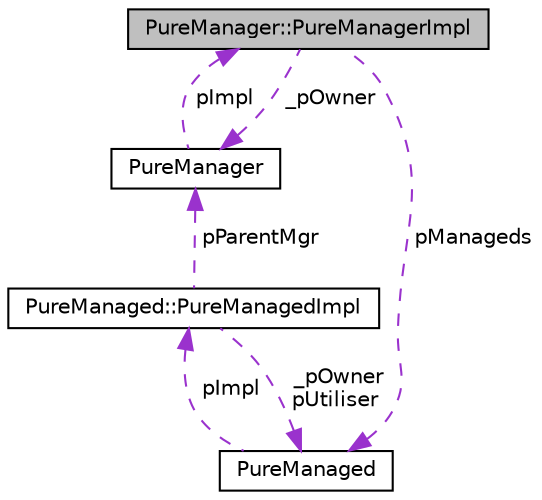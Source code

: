 digraph "PureManager::PureManagerImpl"
{
 // LATEX_PDF_SIZE
  edge [fontname="Helvetica",fontsize="10",labelfontname="Helvetica",labelfontsize="10"];
  node [fontname="Helvetica",fontsize="10",shape=record];
  Node1 [label="PureManager::PureManagerImpl",height=0.2,width=0.4,color="black", fillcolor="grey75", style="filled", fontcolor="black",tooltip=" "];
  Node2 -> Node1 [dir="back",color="darkorchid3",fontsize="10",style="dashed",label=" _pOwner" ,fontname="Helvetica"];
  Node2 [label="PureManager",height=0.2,width=0.4,color="black", fillcolor="white", style="filled",URL="$class_pure_manager.html",tooltip="Ancestor class for manager classes."];
  Node1 -> Node2 [dir="back",color="darkorchid3",fontsize="10",style="dashed",label=" pImpl" ,fontname="Helvetica"];
  Node3 -> Node1 [dir="back",color="darkorchid3",fontsize="10",style="dashed",label=" pManageds" ,fontname="Helvetica"];
  Node3 [label="PureManaged",height=0.2,width=0.4,color="black", fillcolor="white", style="filled",URL="$class_pure_managed.html",tooltip="Ancestor class for managed classes."];
  Node4 -> Node3 [dir="back",color="darkorchid3",fontsize="10",style="dashed",label=" pImpl" ,fontname="Helvetica"];
  Node4 [label="PureManaged::PureManagedImpl",height=0.2,width=0.4,color="black", fillcolor="white", style="filled",URL="$class_pure_managed_1_1_pure_managed_impl.html",tooltip=" "];
  Node3 -> Node4 [dir="back",color="darkorchid3",fontsize="10",style="dashed",label=" _pOwner\npUtiliser" ,fontname="Helvetica"];
  Node2 -> Node4 [dir="back",color="darkorchid3",fontsize="10",style="dashed",label=" pParentMgr" ,fontname="Helvetica"];
}
